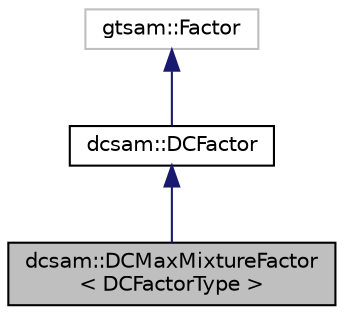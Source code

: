 digraph "dcsam::DCMaxMixtureFactor&lt; DCFactorType &gt;"
{
 // LATEX_PDF_SIZE
  edge [fontname="Helvetica",fontsize="10",labelfontname="Helvetica",labelfontsize="10"];
  node [fontname="Helvetica",fontsize="10",shape=record];
  Node1 [label="dcsam::DCMaxMixtureFactor\l\< DCFactorType \>",height=0.2,width=0.4,color="black", fillcolor="grey75", style="filled", fontcolor="black",tooltip="Implementation of a discrete-continuous max-mixture factor."];
  Node2 -> Node1 [dir="back",color="midnightblue",fontsize="10",style="solid",fontname="Helvetica"];
  Node2 [label="dcsam::DCFactor",height=0.2,width=0.4,color="black", fillcolor="white", style="filled",URL="$classdcsam_1_1_d_c_factor.html",tooltip="Abstract class implementing a discrete-continuous factor."];
  Node3 -> Node2 [dir="back",color="midnightblue",fontsize="10",style="solid",fontname="Helvetica"];
  Node3 [label="gtsam::Factor",height=0.2,width=0.4,color="grey75", fillcolor="white", style="filled",tooltip=" "];
}
